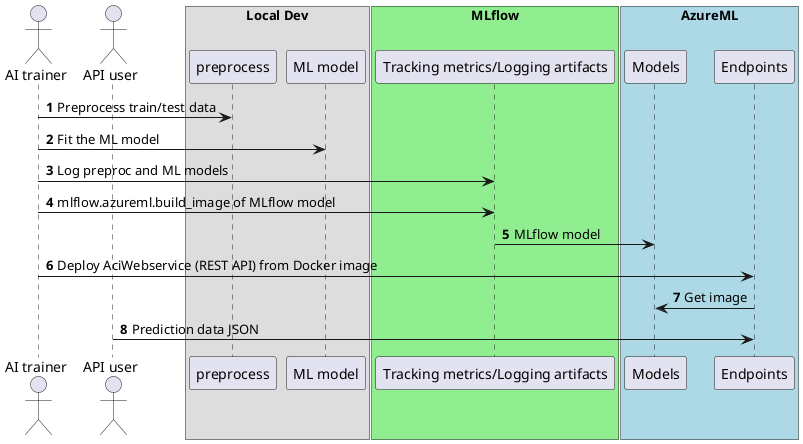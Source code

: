 @startuml
autonumber
skinparam defaultFontName Osaka
' scale 2
' left to right direction
' title mlflowを使った学習・予測
actor "AI trainer" as trainer
actor "API user" as user
box "Local Dev"
participant preprocess
participant "ML model" as model
end box
box "MLflow" #LightGreen
participant "Tracking metrics/Logging artifacts" as mlflow
end box
box "AzureML" #LightBlue
participant "Models" as builder
participant "Endpoints" as serving
end box
' trainer -> mlflow: Start experiment
trainer -> preprocess: Preprocess train/test data
trainer -> model: Fit the ML model
trainer -> mlflow: Log preproc and ML models
trainer -> mlflow: mlflow.azureml.build_image of MLflow model
mlflow -> builder: MLflow model
trainer -> serving: Deploy AciWebservice (REST API) from Docker image
serving -> builder: Get image
user -> serving: Prediction data JSON
' serving -> preprocess: Preprocess prediction data
' serving -> model: Predict
' serving -> user: Prediction result JSON
@enduml
